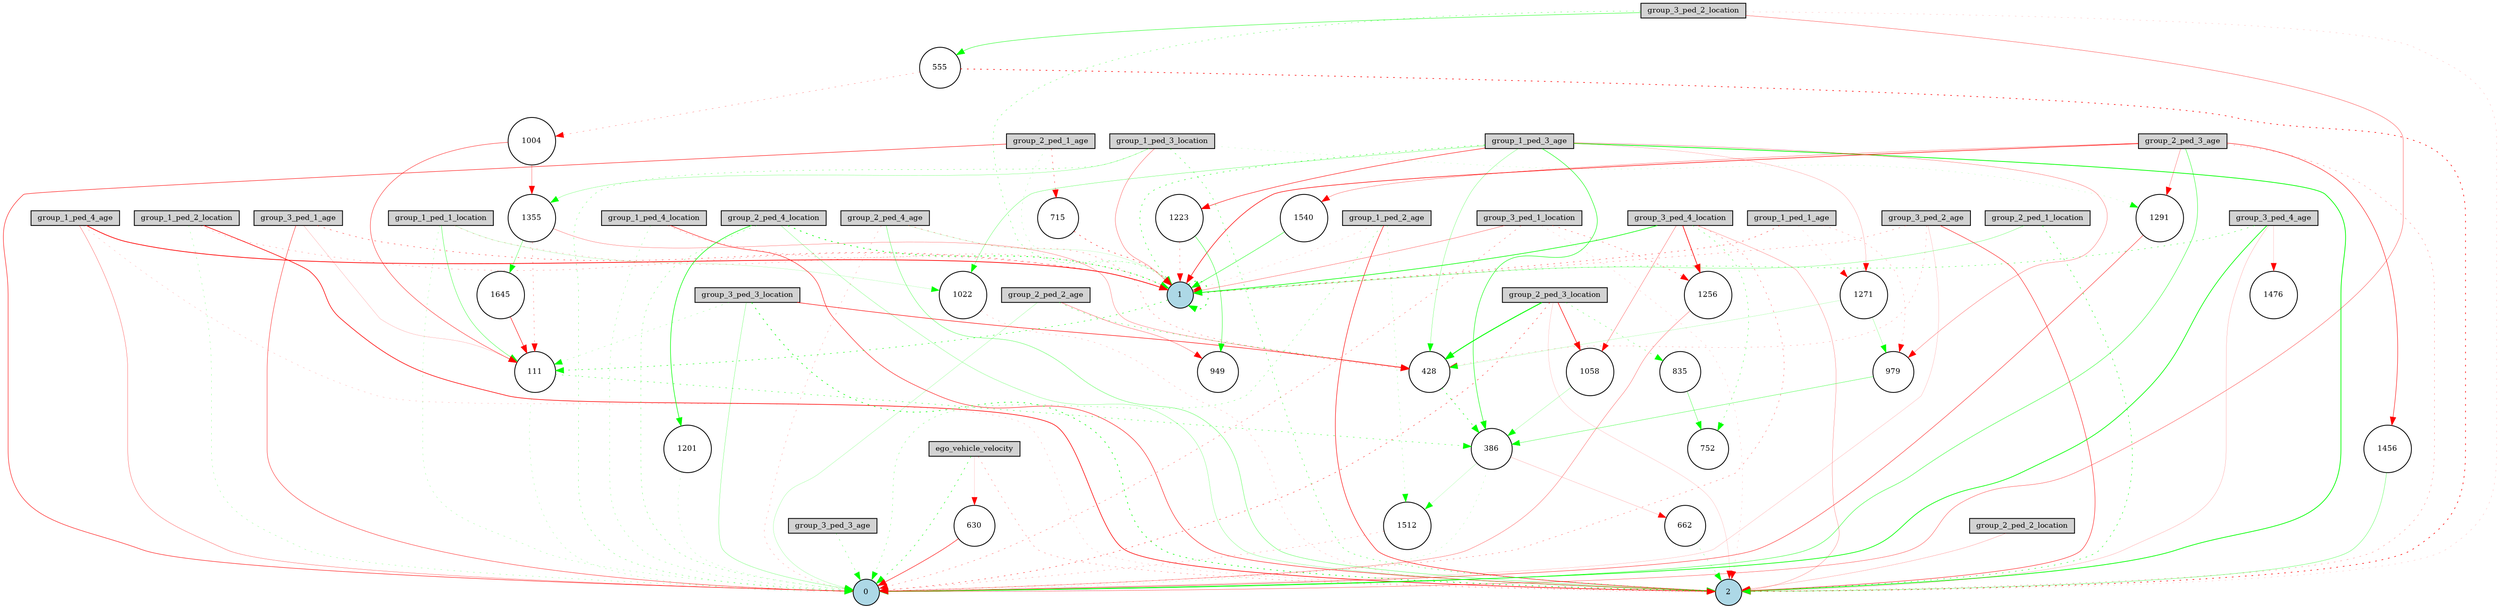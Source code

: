 digraph {
	node [fontsize=9 height=0.2 shape=circle width=0.2]
	group_1_ped_1_location [fillcolor=lightgray shape=box style=filled]
	group_1_ped_1_age [fillcolor=lightgray shape=box style=filled]
	group_1_ped_2_location [fillcolor=lightgray shape=box style=filled]
	group_1_ped_2_age [fillcolor=lightgray shape=box style=filled]
	group_1_ped_3_location [fillcolor=lightgray shape=box style=filled]
	group_1_ped_3_age [fillcolor=lightgray shape=box style=filled]
	group_1_ped_4_location [fillcolor=lightgray shape=box style=filled]
	group_1_ped_4_age [fillcolor=lightgray shape=box style=filled]
	group_2_ped_1_location [fillcolor=lightgray shape=box style=filled]
	group_2_ped_1_age [fillcolor=lightgray shape=box style=filled]
	group_2_ped_2_location [fillcolor=lightgray shape=box style=filled]
	group_2_ped_2_age [fillcolor=lightgray shape=box style=filled]
	group_2_ped_3_location [fillcolor=lightgray shape=box style=filled]
	group_2_ped_3_age [fillcolor=lightgray shape=box style=filled]
	group_2_ped_4_location [fillcolor=lightgray shape=box style=filled]
	group_2_ped_4_age [fillcolor=lightgray shape=box style=filled]
	group_3_ped_1_location [fillcolor=lightgray shape=box style=filled]
	group_3_ped_1_age [fillcolor=lightgray shape=box style=filled]
	group_3_ped_2_location [fillcolor=lightgray shape=box style=filled]
	group_3_ped_2_age [fillcolor=lightgray shape=box style=filled]
	group_3_ped_3_location [fillcolor=lightgray shape=box style=filled]
	group_3_ped_3_age [fillcolor=lightgray shape=box style=filled]
	group_3_ped_4_location [fillcolor=lightgray shape=box style=filled]
	group_3_ped_4_age [fillcolor=lightgray shape=box style=filled]
	ego_vehicle_velocity [fillcolor=lightgray shape=box style=filled]
	0 [fillcolor=lightblue style=filled]
	1 [fillcolor=lightblue style=filled]
	2 [fillcolor=lightblue style=filled]
	386 [fillcolor=white style=filled]
	1540 [fillcolor=white style=filled]
	1291 [fillcolor=white style=filled]
	662 [fillcolor=white style=filled]
	1058 [fillcolor=white style=filled]
	555 [fillcolor=white style=filled]
	428 [fillcolor=white style=filled]
	1456 [fillcolor=white style=filled]
	1201 [fillcolor=white style=filled]
	949 [fillcolor=white style=filled]
	835 [fillcolor=white style=filled]
	1476 [fillcolor=white style=filled]
	1223 [fillcolor=white style=filled]
	715 [fillcolor=white style=filled]
	1355 [fillcolor=white style=filled]
	979 [fillcolor=white style=filled]
	1256 [fillcolor=white style=filled]
	1512 [fillcolor=white style=filled]
	1004 [fillcolor=white style=filled]
	1645 [fillcolor=white style=filled]
	111 [fillcolor=white style=filled]
	752 [fillcolor=white style=filled]
	630 [fillcolor=white style=filled]
	1271 [fillcolor=white style=filled]
	1022 [fillcolor=white style=filled]
	group_1_ped_1_location -> 0 [color=green penwidth=0.18575594528560244 style=dotted]
	group_1_ped_1_location -> 1 [color=red penwidth=0.20156529693133 style=dotted]
	group_1_ped_1_age -> 1 [color=red penwidth=0.420196221097612 style=dotted]
	group_1_ped_2_location -> 0 [color=green penwidth=0.21033256020209046 style=dotted]
	group_1_ped_2_location -> 1 [color=red penwidth=0.2163733425111808 style=dotted]
	group_1_ped_2_location -> 2 [color=red penwidth=0.7350602411146154 style=solid]
	group_1_ped_2_age -> 0 [color=green penwidth=0.2764560424721704 style=dotted]
	group_1_ped_2_age -> 1 [color=red penwidth=0.12277191205426785 style=dotted]
	group_1_ped_2_age -> 2 [color=red penwidth=0.598117572186276 style=solid]
	group_1_ped_3_location -> 0 [color=green penwidth=0.2874652414378476 style=dotted]
	group_1_ped_3_location -> 1 [color=red penwidth=0.3048579151591304 style=solid]
	group_1_ped_3_location -> 2 [color=green penwidth=0.4144899437537035 style=dotted]
	group_1_ped_3_age -> 1 [color=green penwidth=0.515921584703013 style=dotted]
	group_1_ped_3_age -> 2 [color=green penwidth=0.8745089063863326 style=solid]
	group_1_ped_4_location -> 0 [color=green penwidth=0.20984733720001303 style=dotted]
	group_1_ped_4_location -> 1 [color=red penwidth=0.23667503459351943 style=dotted]
	group_1_ped_4_location -> 2 [color=red penwidth=0.5372874164286767 style=solid]
	group_1_ped_4_age -> 0 [color=red penwidth=0.28098608517308077 style=solid]
	group_1_ped_4_age -> 1 [color=red penwidth=0.8526168661232687 style=solid]
	group_1_ped_4_age -> 2 [color=red penwidth=0.14070176323912775 style=dotted]
	group_2_ped_1_location -> 1 [color=green penwidth=0.25174850391564424 style=solid]
	group_2_ped_1_location -> 2 [color=green penwidth=0.5257677744992435 style=dotted]
	group_2_ped_1_age -> 0 [color=red penwidth=0.5445777596427798 style=solid]
	group_2_ped_1_age -> 1 [color=green penwidth=0.16072739039569273 style=dotted]
	group_2_ped_2_location -> 2 [color=red penwidth=0.1745738771511172 style=solid]
	group_2_ped_2_age -> 0 [color=green penwidth=0.1613042185789201 style=solid]
	group_2_ped_3_location -> 0 [color=red penwidth=0.4606162090108896 style=dotted]
	group_2_ped_3_location -> 2 [color=red penwidth=0.11295126334797019 style=solid]
	group_2_ped_3_age -> 0 [color=green penwidth=0.4319780195965294 style=solid]
	group_2_ped_3_age -> 1 [color=red penwidth=0.6755614837003729 style=solid]
	group_2_ped_3_age -> 2 [color=red penwidth=0.24306109306503282 style=dotted]
	group_2_ped_4_location -> 0 [color=green penwidth=0.280440557044805 style=dotted]
	group_2_ped_4_location -> 1 [color=green penwidth=0.8360188790147884 style=dotted]
	group_2_ped_4_location -> 2 [color=green penwidth=0.2182409843464424 style=solid]
	group_2_ped_4_age -> 0 [color=red penwidth=0.18638037440393046 style=dotted]
	group_2_ped_4_age -> 1 [color=green penwidth=0.10697432324428499 style=solid]
	group_2_ped_4_age -> 2 [color=green penwidth=0.3204557158814112 style=solid]
	group_3_ped_1_location -> 0 [color=red penwidth=0.3078473816045966 style=dotted]
	group_3_ped_1_location -> 1 [color=red penwidth=0.3011882120083086 style=solid]
	group_3_ped_1_location -> 2 [color=red penwidth=0.12052506044174192 style=dotted]
	group_3_ped_1_age -> 0 [color=red penwidth=0.4305775874306734 style=solid]
	group_3_ped_1_age -> 1 [color=red penwidth=0.4215027147991188 style=dotted]
	group_3_ped_2_location -> 0 [color=red penwidth=0.33547853684099405 style=solid]
	group_3_ped_2_location -> 1 [color=green penwidth=0.3216174178035729 style=dotted]
	group_3_ped_2_location -> 2 [color=red penwidth=0.12430966519319933 style=dotted]
	group_3_ped_2_age -> 0 [color=red penwidth=0.12651049080383966 style=solid]
	group_3_ped_2_age -> 1 [color=red penwidth=0.2541525356204324 style=dotted]
	group_3_ped_2_age -> 2 [color=red penwidth=0.5060688525921583 style=solid]
	group_3_ped_3_location -> 0 [color=green penwidth=0.23964348115178177 style=solid]
	group_3_ped_3_location -> 2 [color=green penwidth=0.7334549650212702 style=dotted]
	group_3_ped_3_age -> 0 [color=green penwidth=0.30284235440062157 style=dotted]
	group_3_ped_4_location -> 0 [color=red penwidth=0.30236639205465565 style=dotted]
	group_3_ped_4_location -> 1 [color=green penwidth=0.7507388747843802 style=solid]
	group_3_ped_4_location -> 2 [color=red penwidth=0.21323911509777452 style=solid]
	group_3_ped_4_age -> 0 [color=green penwidth=0.8245403191804938 style=solid]
	group_3_ped_4_age -> 1 [color=green penwidth=0.40717555103867165 style=dotted]
	group_3_ped_4_age -> 2 [color=red penwidth=0.1490470993686203 style=solid]
	ego_vehicle_velocity -> 0 [color=green penwidth=0.5376517892717653 style=dotted]
	ego_vehicle_velocity -> 2 [color=red penwidth=0.2551370951365832 style=dotted]
	1 -> 1 [color=green penwidth=0.8713911928466254 style=dotted]
	111 -> 0 [color=green penwidth=0.17214053607525298 style=dotted]
	group_3_ped_3_location -> 111 [color=green penwidth=0.18104369914349172 style=dotted]
	1 -> 111 [color=green penwidth=0.5455796735657804 style=dotted]
	group_1_ped_3_age -> 386 [color=green penwidth=0.5696538514747248 style=solid]
	386 -> 0 [color=green penwidth=0.14618033248077272 style=dotted]
	group_1_ped_3_age -> 428 [color=green penwidth=0.24462136473133841 style=solid]
	428 -> 386 [color=green penwidth=0.598315798512855 style=dotted]
	group_3_ped_2_location -> 555 [color=green penwidth=0.46583523224875056 style=solid]
	555 -> 2 [color=red penwidth=0.753435371359485 style=dotted]
	group_2_ped_4_age -> 428 [color=red penwidth=0.27216547492551346 style=dotted]
	630 -> 0 [color=red penwidth=0.5595143868982334 style=solid]
	group_1_ped_1_location -> 111 [color=green penwidth=0.37091992894020387 style=solid]
	662 -> 2 [color=green penwidth=0.245613184242498 style=dotted]
	111 -> 386 [color=green penwidth=0.4016544926691501 style=dotted]
	group_2_ped_1_age -> 715 [color=red penwidth=0.4061159941700636 style=dotted]
	715 -> 1 [color=red penwidth=0.5279040339849409 style=dotted]
	group_3_ped_4_location -> 752 [color=green penwidth=0.3690266581946938 style=dotted]
	group_2_ped_3_location -> 428 [color=green penwidth=1.1063716035287836 style=solid]
	835 -> 752 [color=green penwidth=0.3434861918510826 style=solid]
	group_2_ped_2_age -> 949 [color=red penwidth=0.293247213238193 style=solid]
	group_1_ped_3_age -> 979 [color=red penwidth=0.2648704181159548 style=solid]
	979 -> 386 [color=green penwidth=0.3358537119337375 style=solid]
	555 -> 1004 [color=red penwidth=0.2476448182640714 style=dotted]
	1022 -> 2 [color=red penwidth=0.16245744403354595 style=dotted]
	group_2_ped_3_location -> 1058 [color=red penwidth=0.673480582883281 style=solid]
	group_1_ped_1_age -> 979 [color=red penwidth=0.18730995346216844 style=dotted]
	386 -> 662 [color=red penwidth=0.13476261330877837 style=solid]
	1058 -> 386 [color=green penwidth=0.1805859552425435 style=solid]
	group_2_ped_3_location -> 835 [color=green penwidth=0.3255826244867379 style=dotted]
	group_1_ped_3_age -> 1022 [color=green penwidth=0.2743608067931283 style=solid]
	group_2_ped_4_location -> 1201 [color=green penwidth=0.6954528423131118 style=solid]
	1201 -> 0 [color=green penwidth=0.15175232509376624 style=dotted]
	group_3_ped_4_location -> 1058 [color=red penwidth=0.2838988401267231 style=solid]
	1004 -> 111 [color=red penwidth=0.4392962715297801 style=solid]
	group_1_ped_3_age -> 1223 [color=red penwidth=0.5578895010686817 style=solid]
	1223 -> 1 [color=red penwidth=0.29609880347049966 style=dotted]
	group_3_ped_4_location -> 1256 [color=red penwidth=0.766270527884474 style=solid]
	1256 -> 0 [color=red penwidth=0.28174515292710256 style=solid]
	group_1_ped_3_age -> 1271 [color=red penwidth=0.15946368269945402 style=solid]
	1271 -> 979 [color=green penwidth=0.20321804736501808 style=solid]
	group_3_ped_1_location -> 1256 [color=red penwidth=0.34075536929328054 style=dotted]
	group_1_ped_3_location -> 1291 [color=green penwidth=0.11359211181357935 style=dotted]
	1291 -> 0 [color=red penwidth=0.45180589645595637 style=solid]
	1004 -> 1355 [color=red penwidth=0.3040077013449779 style=solid]
	1355 -> 111 [color=red penwidth=0.2742132287360176 style=dotted]
	group_2_ped_2_age -> 428 [color=green penwidth=0.40109348238888154 style=dotted]
	group_3_ped_2_age -> 428 [color=red penwidth=0.18727796116777257 style=dotted]
	1223 -> 949 [color=green penwidth=0.4377405825485413 style=solid]
	group_1_ped_1_age -> 1271 [color=red penwidth=0.10436219880904092 style=dotted]
	group_2_ped_3_age -> 1456 [color=red penwidth=0.5395518995089968 style=solid]
	1456 -> 2 [color=green penwidth=0.3000595735773528 style=solid]
	group_1_ped_1_location -> 1022 [color=green penwidth=0.12724130187354038 style=solid]
	group_3_ped_4_age -> 1476 [color=red penwidth=0.11531684182941625 style=solid]
	1355 -> 428 [color=red penwidth=0.2524722691008682 style=solid]
	group_2_ped_3_age -> 1291 [color=red penwidth=0.2684788925523758 style=solid]
	386 -> 1512 [color=green penwidth=0.12557740816570082 style=solid]
	1512 -> 0 [color=red penwidth=0.21104279426421158 style=dotted]
	group_2_ped_3_age -> 1540 [color=red penwidth=0.2872114015992768 style=solid]
	1540 -> 1 [color=green penwidth=0.462779974358558 style=solid]
	group_1_ped_2_age -> 1512 [color=green penwidth=0.187299990747525 style=dotted]
	group_3_ped_1_age -> 111 [color=red penwidth=0.1390784832556732 style=solid]
	group_3_ped_3_location -> 428 [color=red penwidth=0.6181920605820288 style=solid]
	ego_vehicle_velocity -> 630 [color=red penwidth=0.10399304881906798 style=solid]
	1271 -> 428 [color=green penwidth=0.13852611196660097 style=solid]
	1355 -> 1645 [color=green penwidth=0.3307664166107579 style=solid]
	1645 -> 111 [color=red penwidth=0.5653853838919047 style=solid]
	group_1_ped_3_location -> 1355 [color=green penwidth=0.22296440112950267 style=solid]
}
